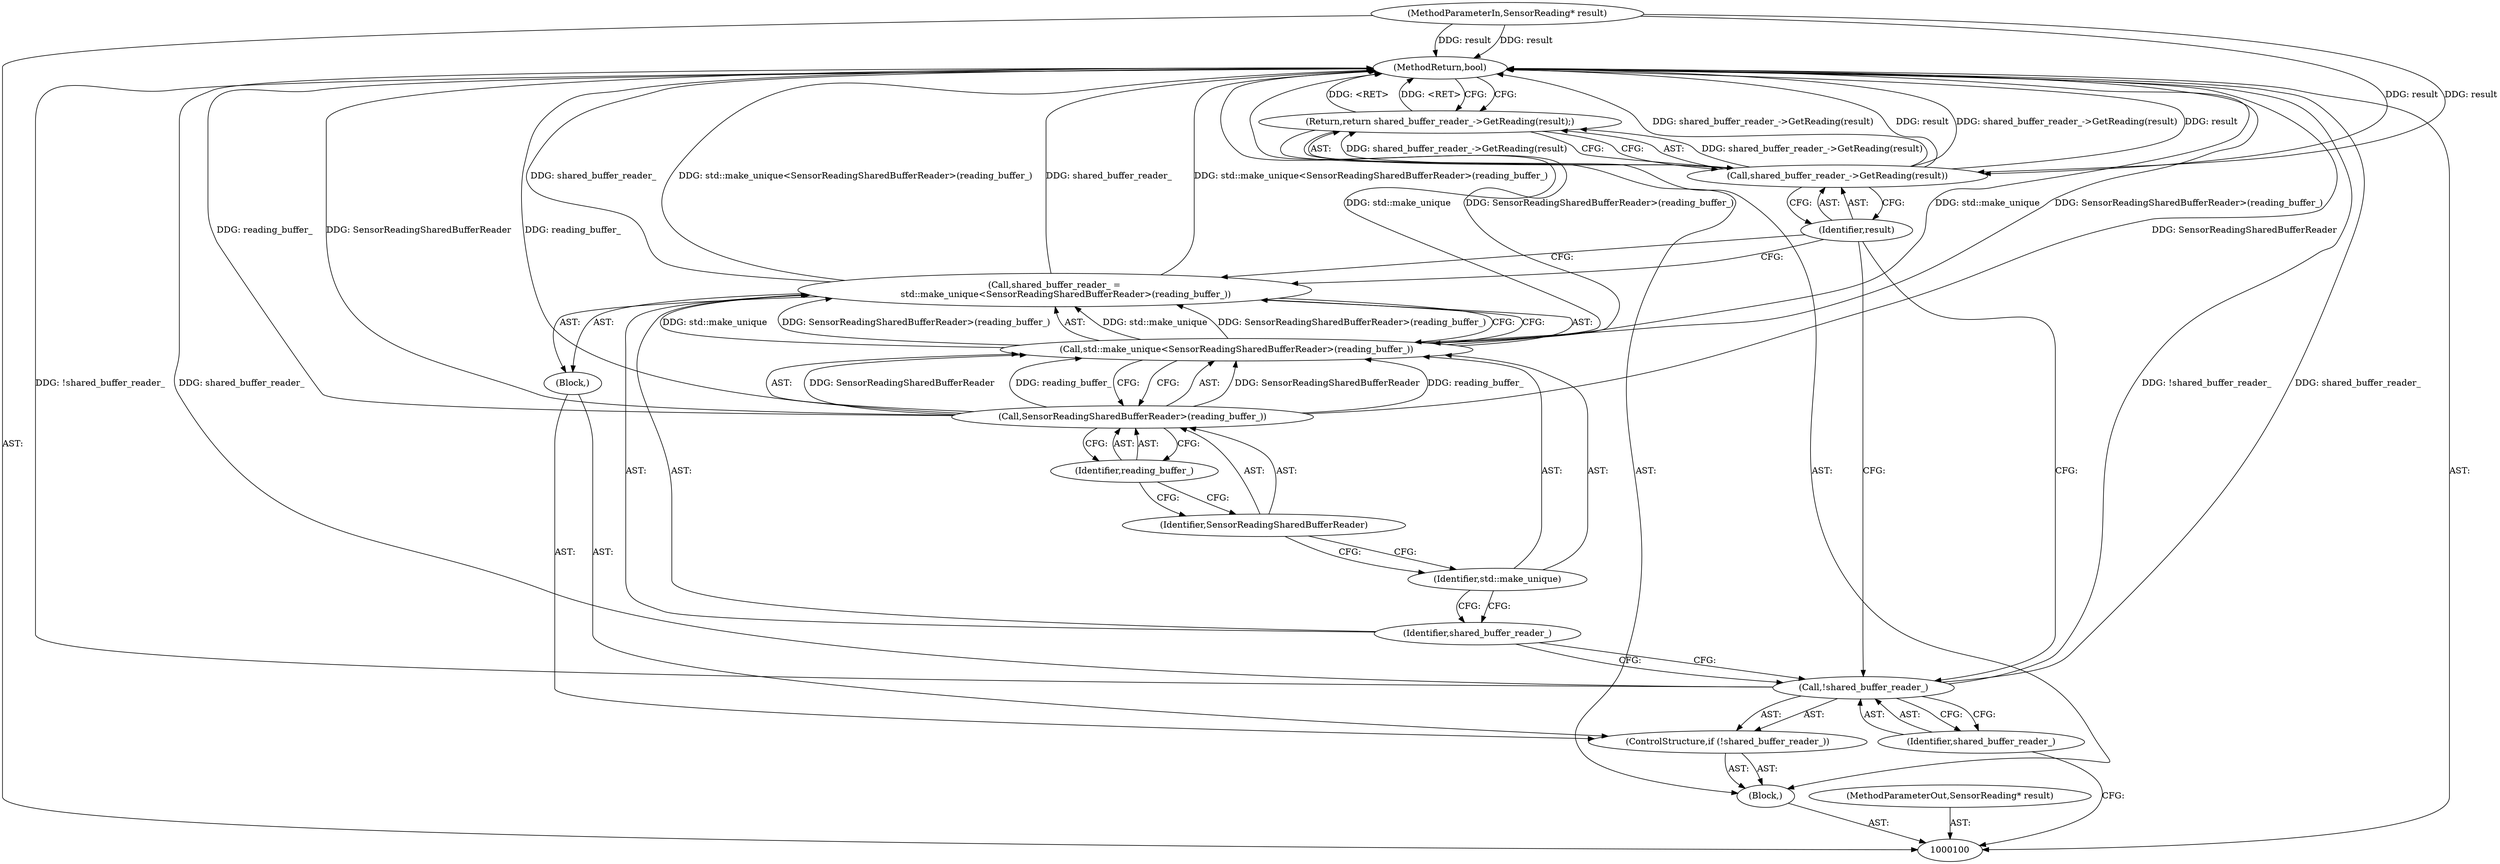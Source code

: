 digraph "0_Chrome_c0c8978849ac57e4ecd613ddc8ff7852a2054734_2" {
"1000117" [label="(MethodReturn,bool)"];
"1000101" [label="(MethodParameterIn,SensorReading* result)"];
"1000146" [label="(MethodParameterOut,SensorReading* result)"];
"1000102" [label="(Block,)"];
"1000103" [label="(ControlStructure,if (!shared_buffer_reader_))"];
"1000106" [label="(Block,)"];
"1000104" [label="(Call,!shared_buffer_reader_)"];
"1000105" [label="(Identifier,shared_buffer_reader_)"];
"1000107" [label="(Call,shared_buffer_reader_ =\n        std::make_unique<SensorReadingSharedBufferReader>(reading_buffer_))"];
"1000108" [label="(Identifier,shared_buffer_reader_)"];
"1000111" [label="(Call,SensorReadingSharedBufferReader>(reading_buffer_))"];
"1000112" [label="(Identifier,SensorReadingSharedBufferReader)"];
"1000113" [label="(Identifier,reading_buffer_)"];
"1000109" [label="(Call,std::make_unique<SensorReadingSharedBufferReader>(reading_buffer_))"];
"1000110" [label="(Identifier,std::make_unique)"];
"1000115" [label="(Call,shared_buffer_reader_->GetReading(result))"];
"1000114" [label="(Return,return shared_buffer_reader_->GetReading(result);)"];
"1000116" [label="(Identifier,result)"];
"1000117" -> "1000100"  [label="AST: "];
"1000117" -> "1000114"  [label="CFG: "];
"1000107" -> "1000117"  [label="DDG: shared_buffer_reader_"];
"1000107" -> "1000117"  [label="DDG: std::make_unique<SensorReadingSharedBufferReader>(reading_buffer_)"];
"1000104" -> "1000117"  [label="DDG: !shared_buffer_reader_"];
"1000104" -> "1000117"  [label="DDG: shared_buffer_reader_"];
"1000115" -> "1000117"  [label="DDG: shared_buffer_reader_->GetReading(result)"];
"1000115" -> "1000117"  [label="DDG: result"];
"1000111" -> "1000117"  [label="DDG: SensorReadingSharedBufferReader"];
"1000111" -> "1000117"  [label="DDG: reading_buffer_"];
"1000101" -> "1000117"  [label="DDG: result"];
"1000109" -> "1000117"  [label="DDG: std::make_unique"];
"1000109" -> "1000117"  [label="DDG: SensorReadingSharedBufferReader>(reading_buffer_)"];
"1000114" -> "1000117"  [label="DDG: <RET>"];
"1000101" -> "1000100"  [label="AST: "];
"1000101" -> "1000117"  [label="DDG: result"];
"1000101" -> "1000115"  [label="DDG: result"];
"1000146" -> "1000100"  [label="AST: "];
"1000102" -> "1000100"  [label="AST: "];
"1000103" -> "1000102"  [label="AST: "];
"1000114" -> "1000102"  [label="AST: "];
"1000103" -> "1000102"  [label="AST: "];
"1000104" -> "1000103"  [label="AST: "];
"1000106" -> "1000103"  [label="AST: "];
"1000106" -> "1000103"  [label="AST: "];
"1000107" -> "1000106"  [label="AST: "];
"1000104" -> "1000103"  [label="AST: "];
"1000104" -> "1000105"  [label="CFG: "];
"1000105" -> "1000104"  [label="AST: "];
"1000108" -> "1000104"  [label="CFG: "];
"1000116" -> "1000104"  [label="CFG: "];
"1000104" -> "1000117"  [label="DDG: !shared_buffer_reader_"];
"1000104" -> "1000117"  [label="DDG: shared_buffer_reader_"];
"1000105" -> "1000104"  [label="AST: "];
"1000105" -> "1000100"  [label="CFG: "];
"1000104" -> "1000105"  [label="CFG: "];
"1000107" -> "1000106"  [label="AST: "];
"1000107" -> "1000109"  [label="CFG: "];
"1000108" -> "1000107"  [label="AST: "];
"1000109" -> "1000107"  [label="AST: "];
"1000116" -> "1000107"  [label="CFG: "];
"1000107" -> "1000117"  [label="DDG: shared_buffer_reader_"];
"1000107" -> "1000117"  [label="DDG: std::make_unique<SensorReadingSharedBufferReader>(reading_buffer_)"];
"1000109" -> "1000107"  [label="DDG: std::make_unique"];
"1000109" -> "1000107"  [label="DDG: SensorReadingSharedBufferReader>(reading_buffer_)"];
"1000108" -> "1000107"  [label="AST: "];
"1000108" -> "1000104"  [label="CFG: "];
"1000110" -> "1000108"  [label="CFG: "];
"1000111" -> "1000109"  [label="AST: "];
"1000111" -> "1000113"  [label="CFG: "];
"1000112" -> "1000111"  [label="AST: "];
"1000113" -> "1000111"  [label="AST: "];
"1000109" -> "1000111"  [label="CFG: "];
"1000111" -> "1000117"  [label="DDG: SensorReadingSharedBufferReader"];
"1000111" -> "1000117"  [label="DDG: reading_buffer_"];
"1000111" -> "1000109"  [label="DDG: SensorReadingSharedBufferReader"];
"1000111" -> "1000109"  [label="DDG: reading_buffer_"];
"1000112" -> "1000111"  [label="AST: "];
"1000112" -> "1000110"  [label="CFG: "];
"1000113" -> "1000112"  [label="CFG: "];
"1000113" -> "1000111"  [label="AST: "];
"1000113" -> "1000112"  [label="CFG: "];
"1000111" -> "1000113"  [label="CFG: "];
"1000109" -> "1000107"  [label="AST: "];
"1000109" -> "1000111"  [label="CFG: "];
"1000110" -> "1000109"  [label="AST: "];
"1000111" -> "1000109"  [label="AST: "];
"1000107" -> "1000109"  [label="CFG: "];
"1000109" -> "1000117"  [label="DDG: std::make_unique"];
"1000109" -> "1000117"  [label="DDG: SensorReadingSharedBufferReader>(reading_buffer_)"];
"1000109" -> "1000107"  [label="DDG: std::make_unique"];
"1000109" -> "1000107"  [label="DDG: SensorReadingSharedBufferReader>(reading_buffer_)"];
"1000111" -> "1000109"  [label="DDG: SensorReadingSharedBufferReader"];
"1000111" -> "1000109"  [label="DDG: reading_buffer_"];
"1000110" -> "1000109"  [label="AST: "];
"1000110" -> "1000108"  [label="CFG: "];
"1000112" -> "1000110"  [label="CFG: "];
"1000115" -> "1000114"  [label="AST: "];
"1000115" -> "1000116"  [label="CFG: "];
"1000116" -> "1000115"  [label="AST: "];
"1000114" -> "1000115"  [label="CFG: "];
"1000115" -> "1000117"  [label="DDG: shared_buffer_reader_->GetReading(result)"];
"1000115" -> "1000117"  [label="DDG: result"];
"1000115" -> "1000114"  [label="DDG: shared_buffer_reader_->GetReading(result)"];
"1000101" -> "1000115"  [label="DDG: result"];
"1000114" -> "1000102"  [label="AST: "];
"1000114" -> "1000115"  [label="CFG: "];
"1000115" -> "1000114"  [label="AST: "];
"1000117" -> "1000114"  [label="CFG: "];
"1000114" -> "1000117"  [label="DDG: <RET>"];
"1000115" -> "1000114"  [label="DDG: shared_buffer_reader_->GetReading(result)"];
"1000116" -> "1000115"  [label="AST: "];
"1000116" -> "1000107"  [label="CFG: "];
"1000116" -> "1000104"  [label="CFG: "];
"1000115" -> "1000116"  [label="CFG: "];
}
